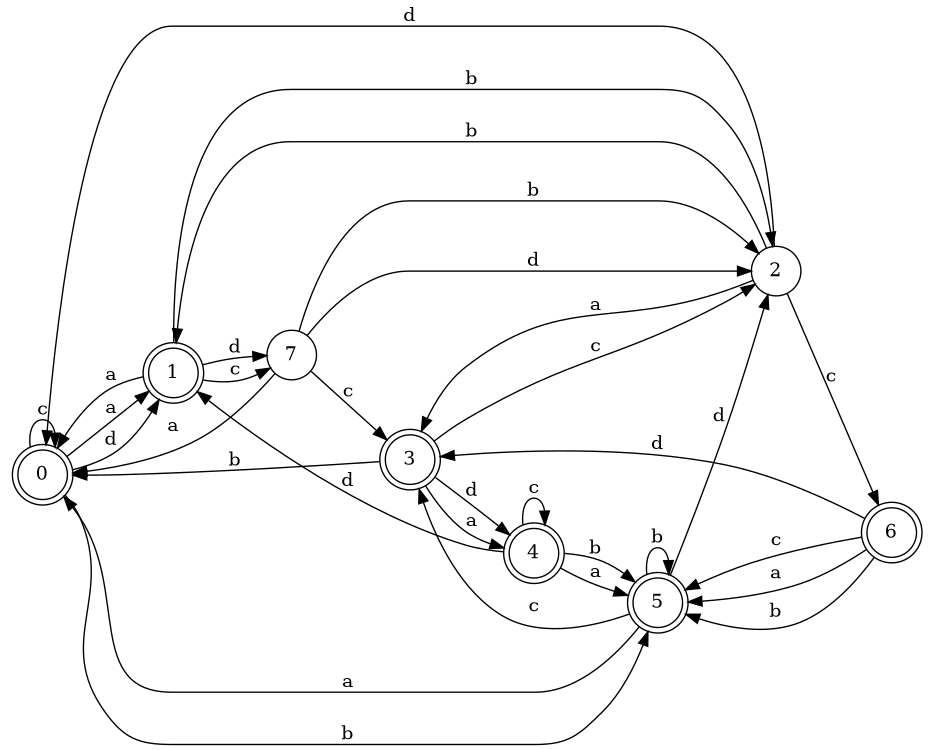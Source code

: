 digraph n7_5 {
__start0 [label="" shape="none"];

rankdir=LR;
size="8,5";

s0 [style="rounded,filled", color="black", fillcolor="white" shape="doublecircle", label="0"];
s1 [style="rounded,filled", color="black", fillcolor="white" shape="doublecircle", label="1"];
s2 [style="filled", color="black", fillcolor="white" shape="circle", label="2"];
s3 [style="rounded,filled", color="black", fillcolor="white" shape="doublecircle", label="3"];
s4 [style="rounded,filled", color="black", fillcolor="white" shape="doublecircle", label="4"];
s5 [style="rounded,filled", color="black", fillcolor="white" shape="doublecircle", label="5"];
s6 [style="rounded,filled", color="black", fillcolor="white" shape="doublecircle", label="6"];
s7 [style="filled", color="black", fillcolor="white" shape="circle", label="7"];
s0 -> s1 [label="a"];
s0 -> s5 [label="b"];
s0 -> s0 [label="c"];
s0 -> s1 [label="d"];
s1 -> s0 [label="a"];
s1 -> s2 [label="b"];
s1 -> s7 [label="c"];
s1 -> s7 [label="d"];
s2 -> s3 [label="a"];
s2 -> s1 [label="b"];
s2 -> s6 [label="c"];
s2 -> s0 [label="d"];
s3 -> s4 [label="a"];
s3 -> s0 [label="b"];
s3 -> s2 [label="c"];
s3 -> s4 [label="d"];
s4 -> s5 [label="a"];
s4 -> s5 [label="b"];
s4 -> s4 [label="c"];
s4 -> s1 [label="d"];
s5 -> s0 [label="a"];
s5 -> s5 [label="b"];
s5 -> s3 [label="c"];
s5 -> s2 [label="d"];
s6 -> s5 [label="a"];
s6 -> s5 [label="b"];
s6 -> s5 [label="c"];
s6 -> s3 [label="d"];
s7 -> s0 [label="a"];
s7 -> s2 [label="b"];
s7 -> s3 [label="c"];
s7 -> s2 [label="d"];

}
